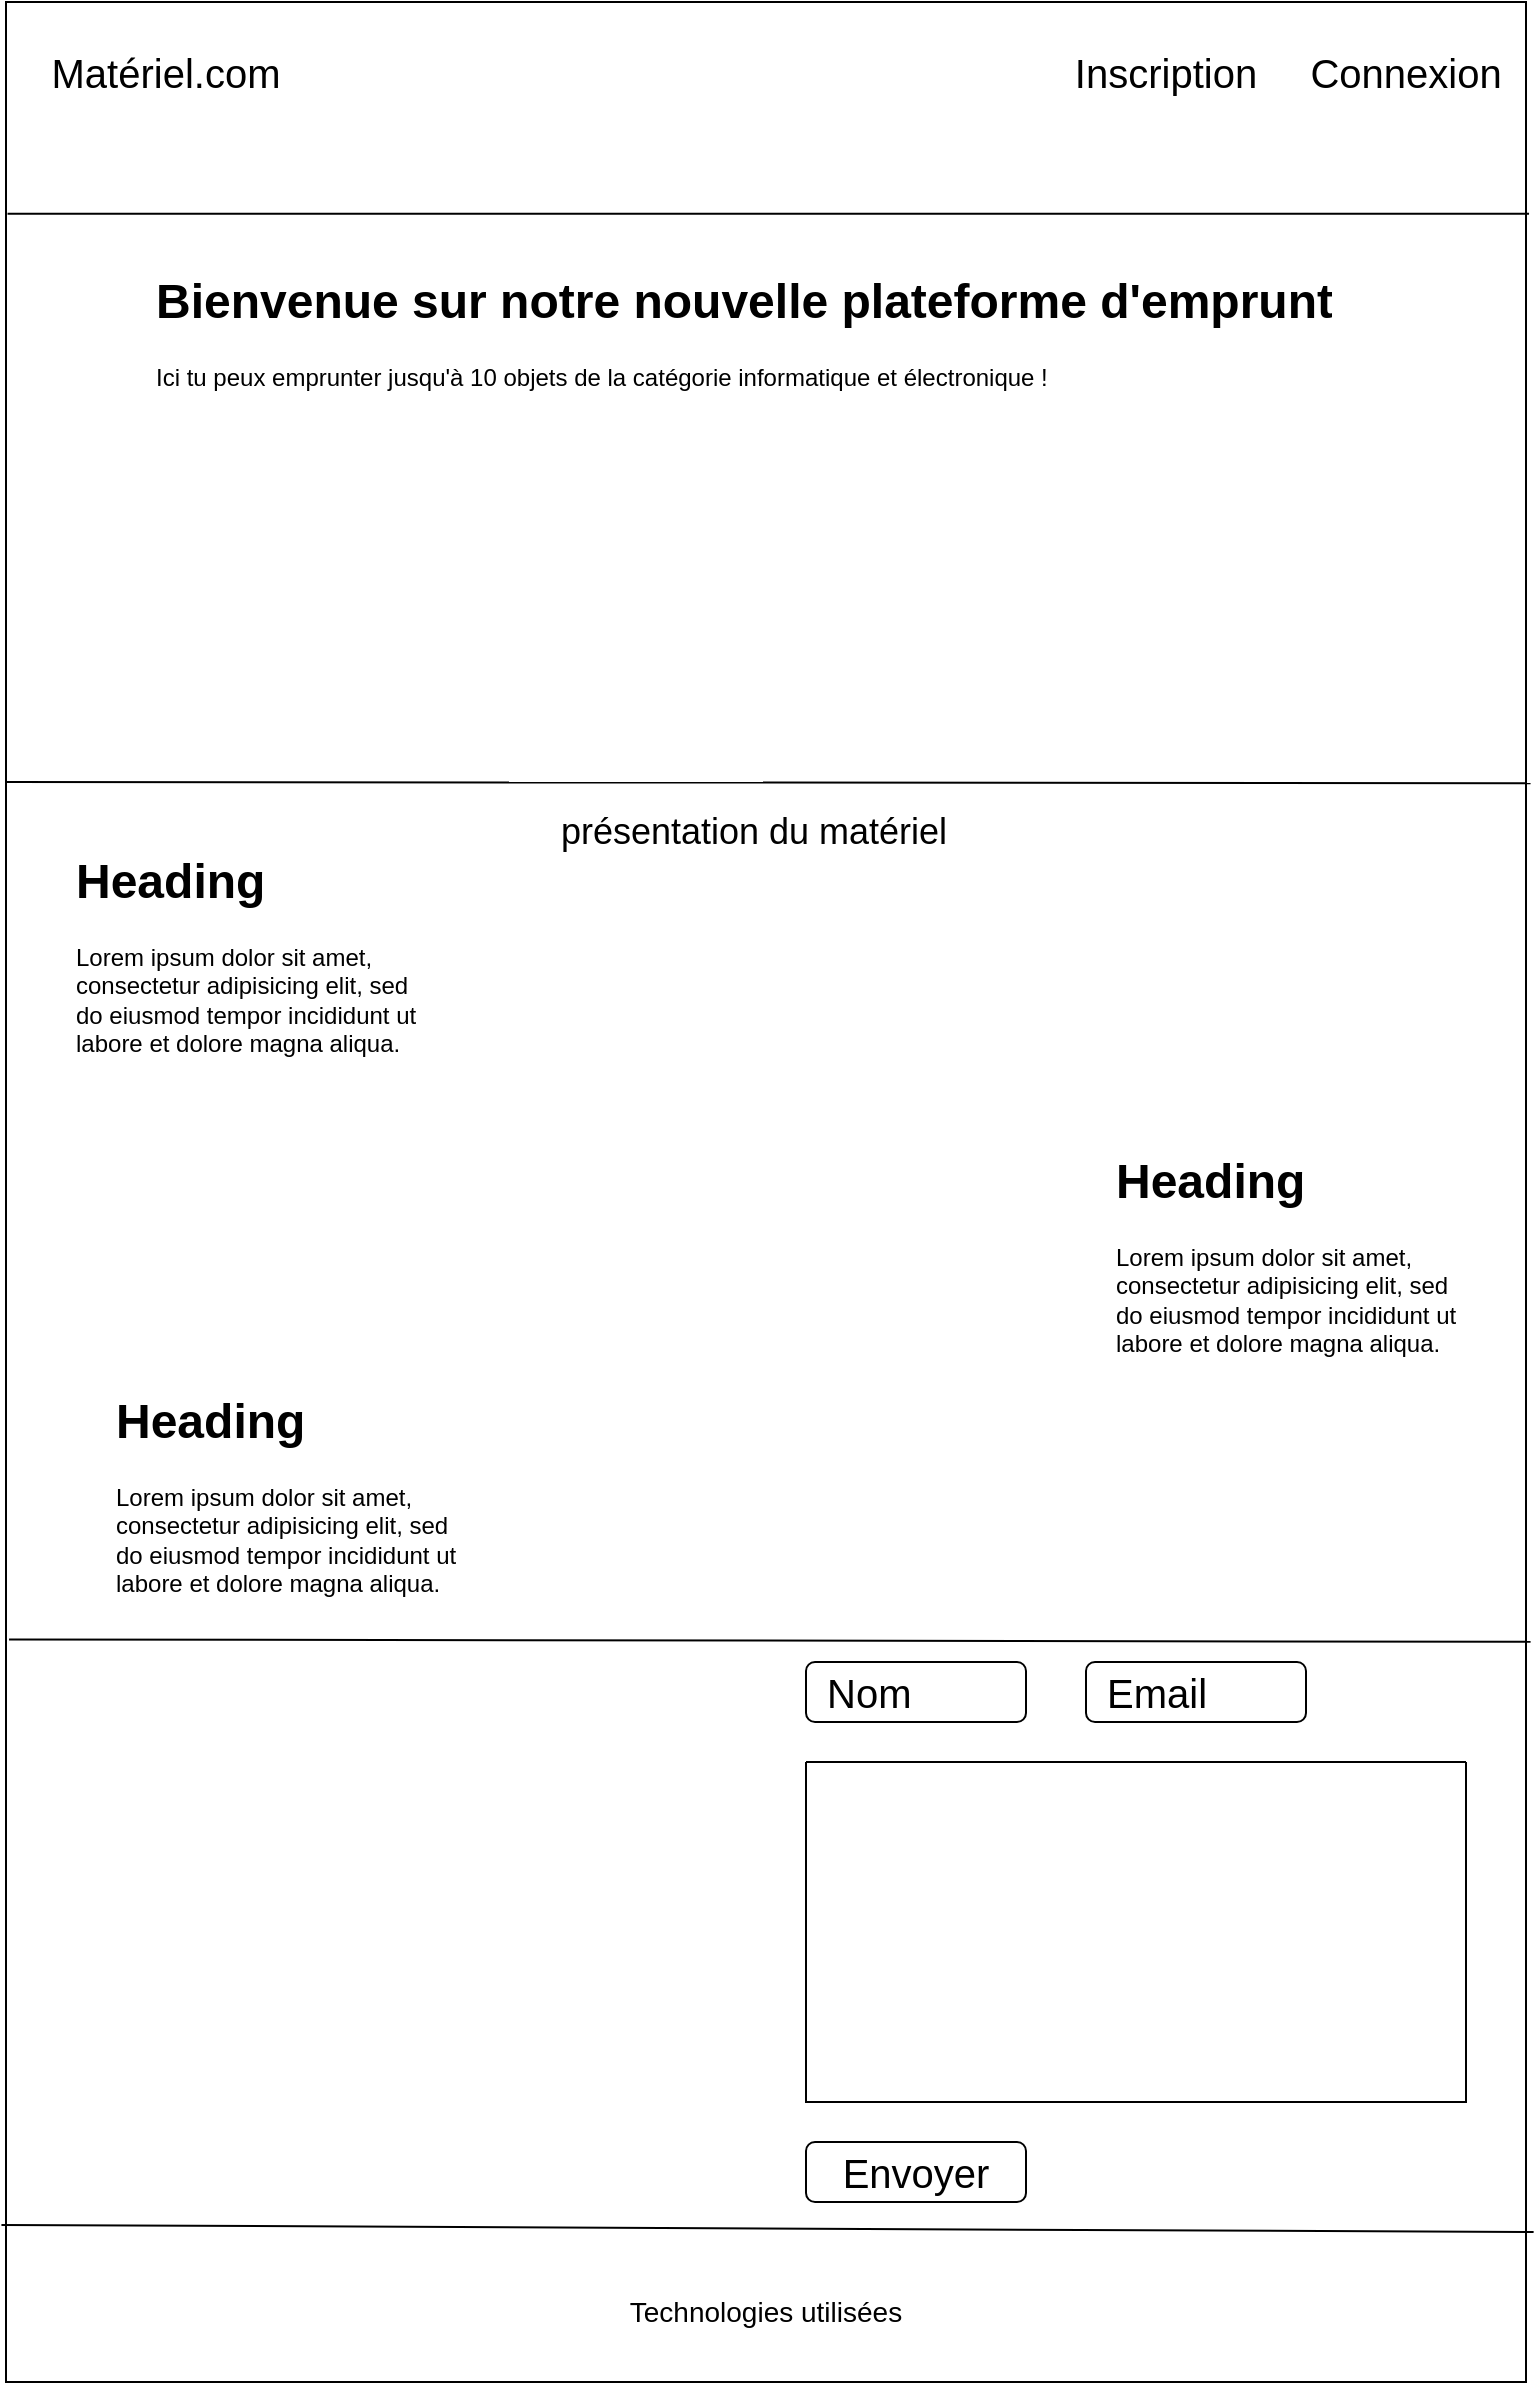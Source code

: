 <mxfile version="17.4.4" type="device"><diagram id="hyUFQEYT8KL40kjEuLfr" name="Page-1"><mxGraphModel dx="1426" dy="783" grid="1" gridSize="10" guides="1" tooltips="1" connect="1" arrows="1" fold="1" page="1" pageScale="1" pageWidth="827" pageHeight="1169" math="0" shadow="0"><root><mxCell id="0"/><mxCell id="1" parent="0"/><mxCell id="VOrgiJfq_toqj-M6kBRc-1" value="" style="rounded=0;whiteSpace=wrap;html=1;" parent="1" vertex="1"><mxGeometry x="40" y="40" width="760" height="1190" as="geometry"/></mxCell><mxCell id="VOrgiJfq_toqj-M6kBRc-2" value="" style="endArrow=none;html=1;rounded=0;entryX=1.002;entryY=0.089;entryDx=0;entryDy=0;entryPerimeter=0;exitX=0.001;exitY=0.089;exitDx=0;exitDy=0;exitPerimeter=0;" parent="1" source="VOrgiJfq_toqj-M6kBRc-1" target="VOrgiJfq_toqj-M6kBRc-1" edge="1"><mxGeometry width="50" height="50" relative="1" as="geometry"><mxPoint x="40" y="121" as="sourcePoint"/><mxPoint x="440" y="190" as="targetPoint"/></mxGeometry></mxCell><mxCell id="VOrgiJfq_toqj-M6kBRc-3" value="Matériel.com" style="text;html=1;strokeColor=none;fillColor=none;align=center;verticalAlign=middle;whiteSpace=wrap;rounded=0;fontSize=20;" parent="1" vertex="1"><mxGeometry x="90" y="60" width="60" height="30" as="geometry"/></mxCell><mxCell id="VOrgiJfq_toqj-M6kBRc-4" value="Inscription" style="text;html=1;strokeColor=none;fillColor=none;align=center;verticalAlign=middle;whiteSpace=wrap;rounded=0;fontSize=20;" parent="1" vertex="1"><mxGeometry x="590" y="60" width="60" height="30" as="geometry"/></mxCell><mxCell id="VOrgiJfq_toqj-M6kBRc-5" value="Connexion" style="text;html=1;strokeColor=none;fillColor=none;align=center;verticalAlign=middle;whiteSpace=wrap;rounded=0;fontSize=20;" parent="1" vertex="1"><mxGeometry x="710" y="60" width="60" height="30" as="geometry"/></mxCell><mxCell id="VOrgiJfq_toqj-M6kBRc-6" value="" style="endArrow=none;html=1;rounded=0;exitX=-0.003;exitY=0.934;exitDx=0;exitDy=0;exitPerimeter=0;entryX=1.005;entryY=0.937;entryDx=0;entryDy=0;entryPerimeter=0;" parent="1" source="VOrgiJfq_toqj-M6kBRc-1" edge="1" target="VOrgiJfq_toqj-M6kBRc-1"><mxGeometry width="50" height="50" relative="1" as="geometry"><mxPoint x="50" y="360" as="sourcePoint"/><mxPoint x="800" y="1040" as="targetPoint"/><Array as="points"/></mxGeometry></mxCell><mxCell id="VOrgiJfq_toqj-M6kBRc-7" value="&lt;h1&gt;Bienvenue sur notre nouvelle plateforme d'emprunt&lt;/h1&gt;&lt;p&gt;Ici tu peux emprunter jusqu'à 10 objets de la catégorie informatique et électronique !&lt;/p&gt;" style="text;html=1;strokeColor=none;fillColor=none;spacing=5;spacingTop=-20;whiteSpace=wrap;overflow=hidden;rounded=0;" parent="1" vertex="1"><mxGeometry x="110" y="170" width="610" height="130" as="geometry"/></mxCell><mxCell id="VOrgiJfq_toqj-M6kBRc-11" value="&lt;div style=&quot;font-size: 14px ; line-height: 19px&quot;&gt;&lt;span style=&quot;background-color: rgb(255 , 255 , 255)&quot;&gt;Technologies utilisées&lt;/span&gt;&lt;/div&gt;" style="text;html=1;strokeColor=none;fillColor=none;align=center;verticalAlign=middle;whiteSpace=wrap;rounded=0;" parent="1" vertex="1"><mxGeometry x="305" y="1180" width="230" height="30" as="geometry"/></mxCell><mxCell id="VOrgiJfq_toqj-M6kBRc-12" value="Nom&lt;span style=&quot;white-space: pre&quot;&gt;&#9;&lt;/span&gt;" style="rounded=1;whiteSpace=wrap;html=1;labelBackgroundColor=#FFFFFF;fontFamily=Helvetica;fontSize=20;fontColor=#000000;" parent="1" vertex="1"><mxGeometry x="440" y="870" width="110" height="30" as="geometry"/></mxCell><mxCell id="VOrgiJfq_toqj-M6kBRc-13" value="Email&lt;span style=&quot;white-space: pre&quot;&gt;&#9;&lt;/span&gt;" style="rounded=1;whiteSpace=wrap;html=1;labelBackgroundColor=#FFFFFF;fontFamily=Helvetica;fontSize=20;fontColor=#000000;" parent="1" vertex="1"><mxGeometry x="580" y="870" width="110" height="30" as="geometry"/></mxCell><mxCell id="VOrgiJfq_toqj-M6kBRc-15" value="" style="swimlane;startSize=0;labelBackgroundColor=#FFFFFF;fontFamily=Helvetica;fontSize=20;fontColor=#000000;" parent="1" vertex="1"><mxGeometry x="440" y="920" width="330" height="170" as="geometry"/></mxCell><mxCell id="VOrgiJfq_toqj-M6kBRc-16" value="Envoyer" style="rounded=1;whiteSpace=wrap;html=1;labelBackgroundColor=#FFFFFF;fontFamily=Helvetica;fontSize=20;fontColor=#000000;" parent="1" vertex="1"><mxGeometry x="440" y="1110" width="110" height="30" as="geometry"/></mxCell><mxCell id="k1zC3fJvtqb5CWtZSSpc-1" value="" style="endArrow=none;html=1;rounded=0;exitX=-0.003;exitY=0.934;exitDx=0;exitDy=0;exitPerimeter=0;" edge="1" parent="1"><mxGeometry width="50" height="50" relative="1" as="geometry"><mxPoint x="40.0" y="430.0" as="sourcePoint"/><mxPoint x="802.28" y="430.62" as="targetPoint"/><Array as="points"/></mxGeometry></mxCell><mxCell id="k1zC3fJvtqb5CWtZSSpc-3" value="" style="endArrow=none;html=1;rounded=0;exitX=0.002;exitY=0.688;exitDx=0;exitDy=0;exitPerimeter=0;entryX=1.003;entryY=0.689;entryDx=0;entryDy=0;entryPerimeter=0;" edge="1" parent="1" source="VOrgiJfq_toqj-M6kBRc-1" target="VOrgiJfq_toqj-M6kBRc-1"><mxGeometry width="50" height="50" relative="1" as="geometry"><mxPoint x="40.0" y="740.0" as="sourcePoint"/><mxPoint x="802.28" y="740.62" as="targetPoint"/><Array as="points"/></mxGeometry></mxCell><mxCell id="k1zC3fJvtqb5CWtZSSpc-4" value="&lt;h1&gt;Heading&lt;/h1&gt;&lt;p&gt;Lorem ipsum dolor sit amet, consectetur adipisicing elit, sed do eiusmod tempor incididunt ut labore et dolore magna aliqua.&lt;/p&gt;" style="text;html=1;strokeColor=none;fillColor=none;spacing=5;spacingTop=-20;whiteSpace=wrap;overflow=hidden;rounded=0;" vertex="1" parent="1"><mxGeometry x="70" y="460" width="190" height="120" as="geometry"/></mxCell><mxCell id="k1zC3fJvtqb5CWtZSSpc-6" value="&lt;h1&gt;Heading&lt;/h1&gt;&lt;p&gt;Lorem ipsum dolor sit amet, consectetur adipisicing elit, sed do eiusmod tempor incididunt ut labore et dolore magna aliqua.&lt;/p&gt;" style="text;html=1;strokeColor=none;fillColor=none;spacing=5;spacingTop=-20;whiteSpace=wrap;overflow=hidden;rounded=0;" vertex="1" parent="1"><mxGeometry x="590" y="610" width="190" height="120" as="geometry"/></mxCell><mxCell id="k1zC3fJvtqb5CWtZSSpc-7" value="&lt;h1&gt;Heading&lt;/h1&gt;&lt;p&gt;Lorem ipsum dolor sit amet, consectetur adipisicing elit, sed do eiusmod tempor incididunt ut labore et dolore magna aliqua.&lt;/p&gt;" style="text;html=1;strokeColor=none;fillColor=none;spacing=5;spacingTop=-20;whiteSpace=wrap;overflow=hidden;rounded=0;" vertex="1" parent="1"><mxGeometry x="90" y="730" width="190" height="120" as="geometry"/></mxCell><mxCell id="k1zC3fJvtqb5CWtZSSpc-8" value="&lt;font style=&quot;font-size: 18px&quot;&gt;présentation du matériel&lt;/font&gt;" style="text;html=1;strokeColor=none;fillColor=none;align=center;verticalAlign=middle;whiteSpace=wrap;rounded=0;" vertex="1" parent="1"><mxGeometry x="274" y="440" width="280" height="30" as="geometry"/></mxCell></root></mxGraphModel></diagram></mxfile>